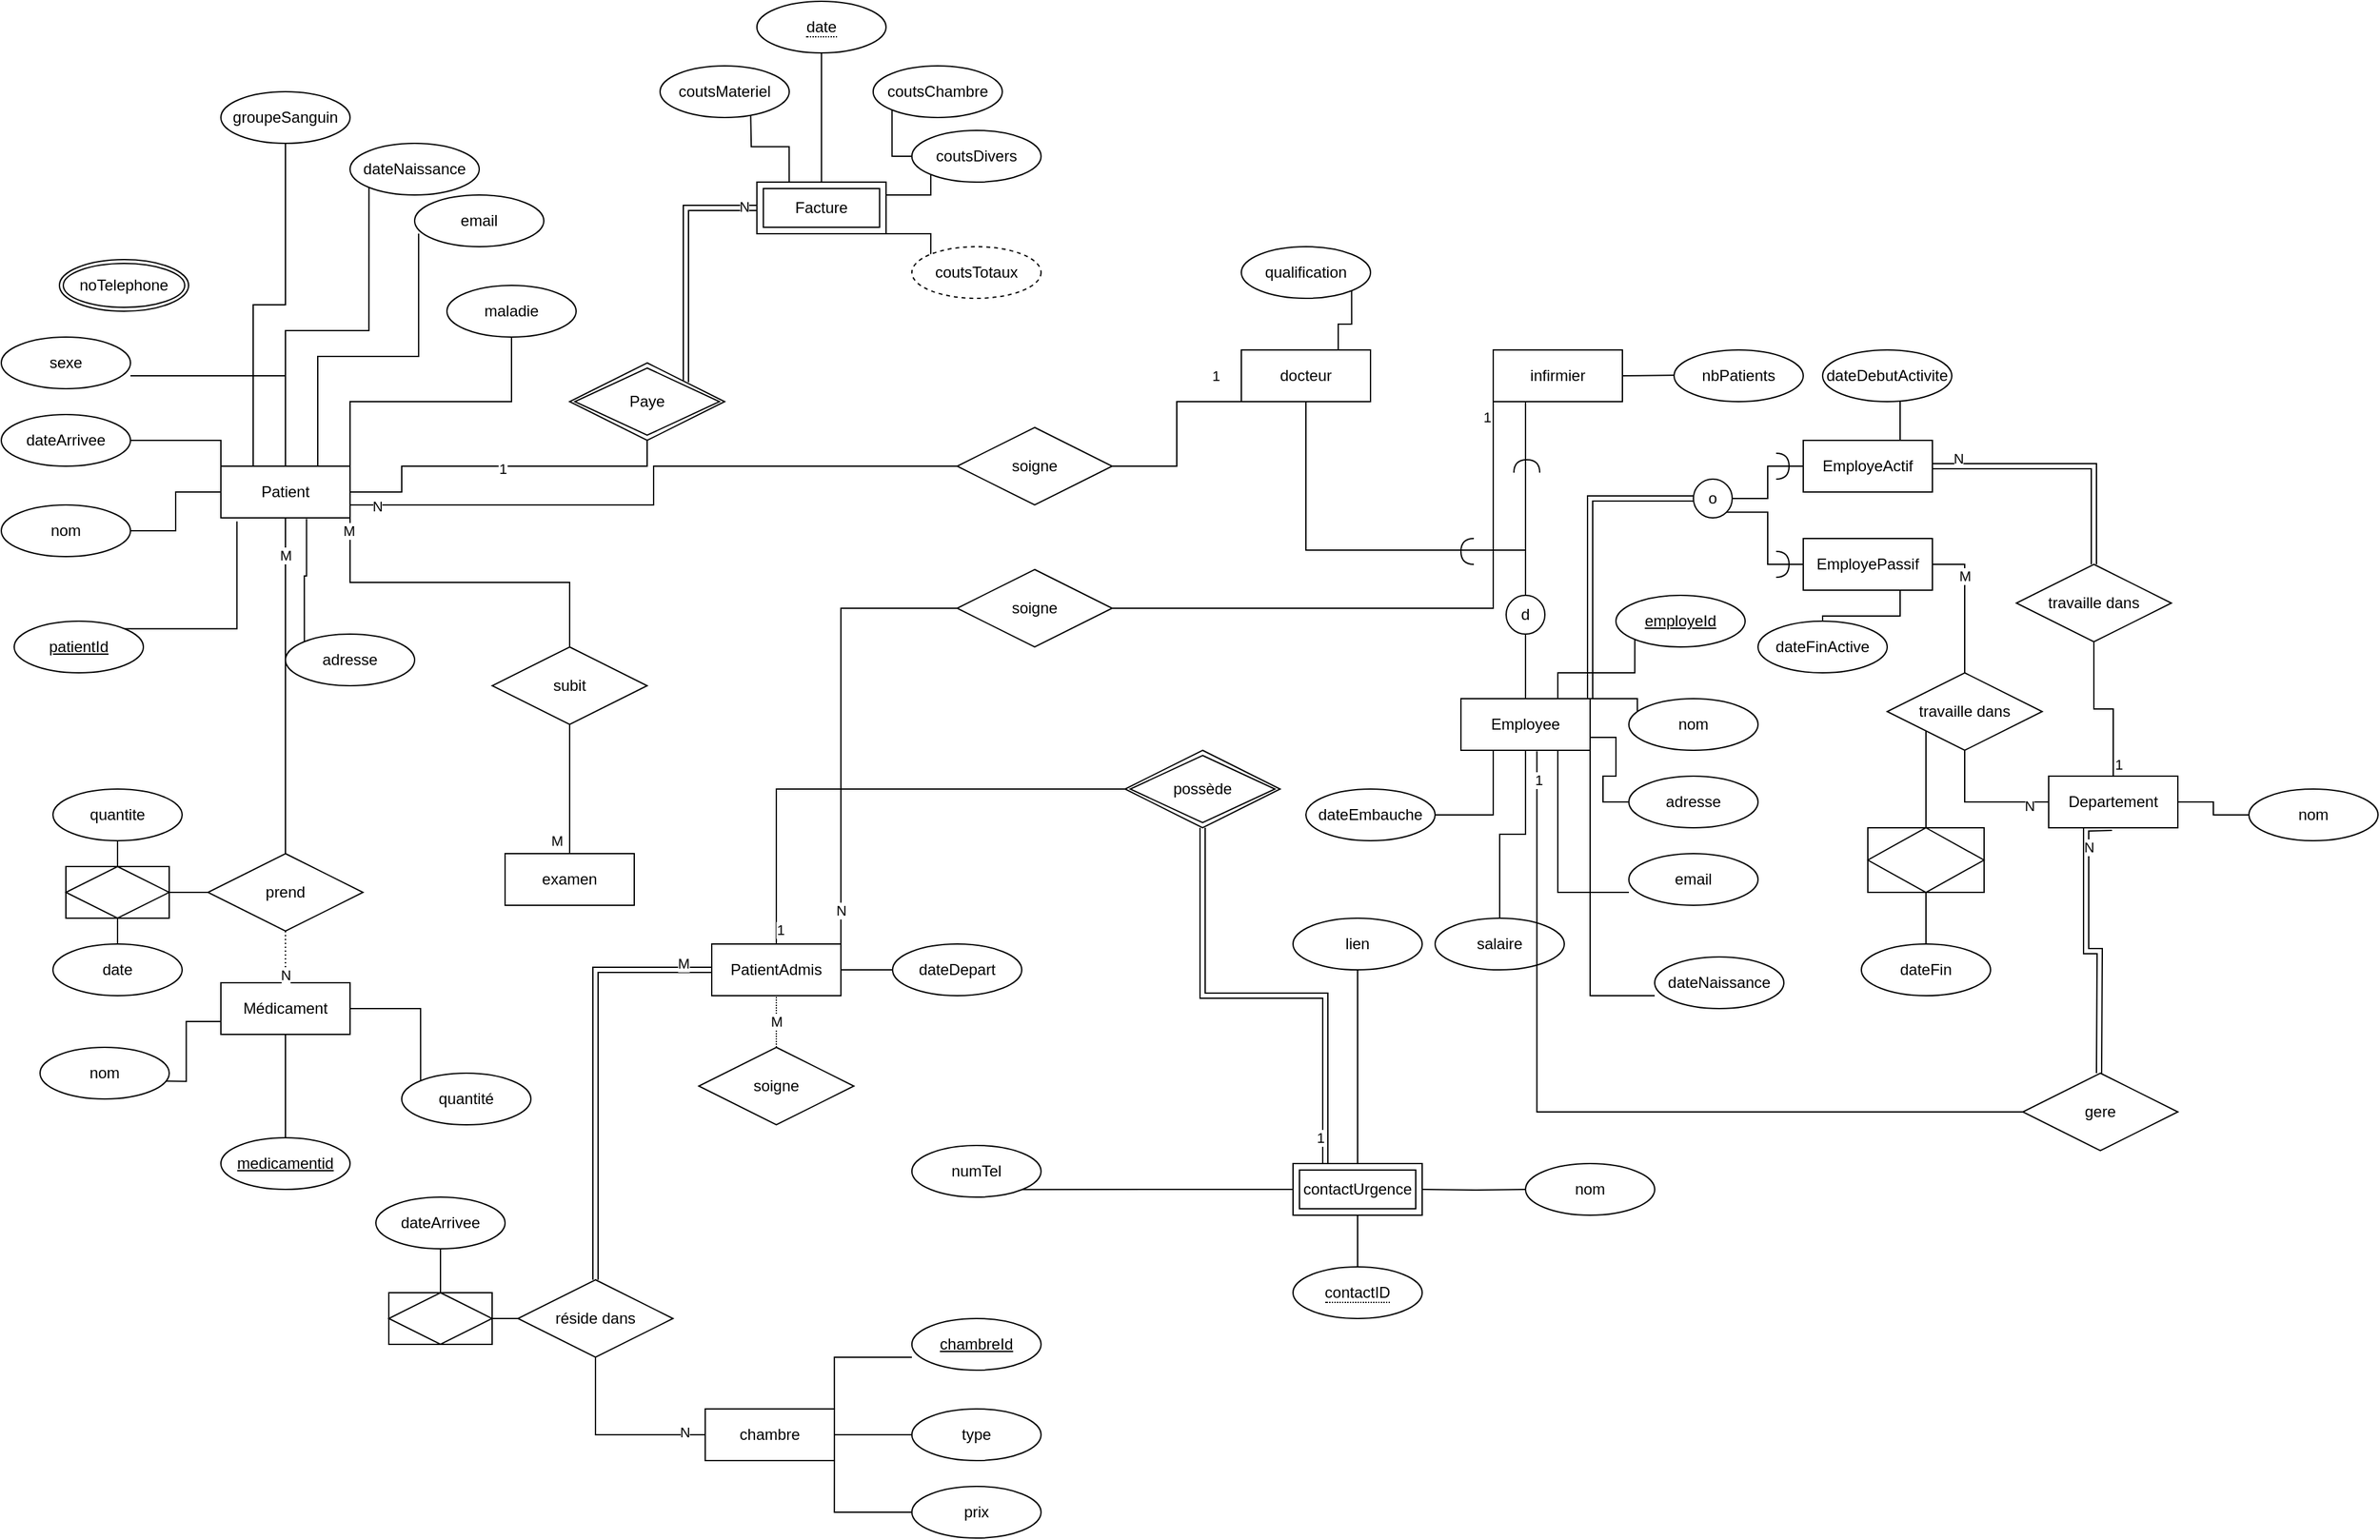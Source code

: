 <mxfile version="20.8.23" type="github">
  <diagram name="Page-1" id="GIGSBpc-Peiplx4PMier">
    <mxGraphModel dx="1637" dy="2397" grid="1" gridSize="10" guides="1" tooltips="1" connect="1" arrows="1" fold="1" page="1" pageScale="1" pageWidth="850" pageHeight="1100" math="0" shadow="0">
      <root>
        <mxCell id="0" />
        <mxCell id="1" parent="0" />
        <mxCell id="DMbwy2sl-nMaz-_0YxGZ-42" value="noTelephone" style="ellipse;shape=doubleEllipse;margin=3;whiteSpace=wrap;html=1;align=center;" parent="1" vertex="1">
          <mxGeometry x="25" y="110" width="100" height="40" as="geometry" />
        </mxCell>
        <mxCell id="DMbwy2sl-nMaz-_0YxGZ-45" value="groupeSanguin" style="ellipse;whiteSpace=wrap;html=1;align=center;" parent="1" vertex="1">
          <mxGeometry x="150" y="-20" width="100" height="40" as="geometry" />
        </mxCell>
        <mxCell id="DMbwy2sl-nMaz-_0YxGZ-46" value="dateNaissance" style="ellipse;whiteSpace=wrap;html=1;align=center;" parent="1" vertex="1">
          <mxGeometry x="250" y="20" width="100" height="40" as="geometry" />
        </mxCell>
        <mxCell id="DMbwy2sl-nMaz-_0YxGZ-47" value="email" style="ellipse;whiteSpace=wrap;html=1;align=center;" parent="1" vertex="1">
          <mxGeometry x="300" y="60" width="100" height="40" as="geometry" />
        </mxCell>
        <mxCell id="DMbwy2sl-nMaz-_0YxGZ-48" value="sexe" style="ellipse;whiteSpace=wrap;html=1;align=center;" parent="1" vertex="1">
          <mxGeometry x="-20" y="170" width="100" height="40" as="geometry" />
        </mxCell>
        <mxCell id="DMbwy2sl-nMaz-_0YxGZ-49" value="dateArrivee" style="ellipse;whiteSpace=wrap;html=1;align=center;" parent="1" vertex="1">
          <mxGeometry x="-20" y="230" width="100" height="40" as="geometry" />
        </mxCell>
        <mxCell id="DMbwy2sl-nMaz-_0YxGZ-50" value="maladie" style="ellipse;whiteSpace=wrap;html=1;align=center;" parent="1" vertex="1">
          <mxGeometry x="325" y="130" width="100" height="40" as="geometry" />
        </mxCell>
        <mxCell id="DMbwy2sl-nMaz-_0YxGZ-51" value="nom" style="ellipse;whiteSpace=wrap;html=1;align=center;" parent="1" vertex="1">
          <mxGeometry x="-20" y="300" width="100" height="40" as="geometry" />
        </mxCell>
        <mxCell id="URl10RR1CdGVw4ZjYImO-56" style="edgeStyle=orthogonalEdgeStyle;rounded=0;orthogonalLoop=1;jettySize=auto;html=1;exitX=0;exitY=0;exitDx=0;exitDy=0;entryX=0.663;entryY=1.019;entryDx=0;entryDy=0;entryPerimeter=0;strokeColor=default;endArrow=none;endFill=0;" edge="1" parent="1" source="DMbwy2sl-nMaz-_0YxGZ-52" target="DMbwy2sl-nMaz-_0YxGZ-55">
          <mxGeometry relative="1" as="geometry" />
        </mxCell>
        <mxCell id="DMbwy2sl-nMaz-_0YxGZ-52" value="adresse" style="ellipse;whiteSpace=wrap;html=1;align=center;" parent="1" vertex="1">
          <mxGeometry x="200" y="400" width="100" height="40" as="geometry" />
        </mxCell>
        <mxCell id="DMbwy2sl-nMaz-_0YxGZ-63" style="edgeStyle=orthogonalEdgeStyle;rounded=0;orthogonalLoop=1;jettySize=auto;html=1;exitX=1;exitY=0;exitDx=0;exitDy=0;entryX=0.124;entryY=1.068;entryDx=0;entryDy=0;entryPerimeter=0;endArrow=none;endFill=0;" parent="1" source="DMbwy2sl-nMaz-_0YxGZ-54" target="DMbwy2sl-nMaz-_0YxGZ-55" edge="1">
          <mxGeometry relative="1" as="geometry" />
        </mxCell>
        <mxCell id="DMbwy2sl-nMaz-_0YxGZ-54" value="patientId" style="ellipse;whiteSpace=wrap;html=1;align=center;fontStyle=4;" parent="1" vertex="1">
          <mxGeometry x="-10" y="390" width="100" height="40" as="geometry" />
        </mxCell>
        <mxCell id="DMbwy2sl-nMaz-_0YxGZ-57" style="edgeStyle=orthogonalEdgeStyle;rounded=0;orthogonalLoop=1;jettySize=auto;html=1;exitX=0;exitY=0.5;exitDx=0;exitDy=0;entryX=1;entryY=0.5;entryDx=0;entryDy=0;endArrow=none;endFill=0;" parent="1" source="DMbwy2sl-nMaz-_0YxGZ-55" target="DMbwy2sl-nMaz-_0YxGZ-51" edge="1">
          <mxGeometry relative="1" as="geometry" />
        </mxCell>
        <mxCell id="DMbwy2sl-nMaz-_0YxGZ-58" style="edgeStyle=orthogonalEdgeStyle;rounded=0;orthogonalLoop=1;jettySize=auto;html=1;exitX=0.25;exitY=0;exitDx=0;exitDy=0;endArrow=none;endFill=0;" parent="1" source="DMbwy2sl-nMaz-_0YxGZ-55" target="DMbwy2sl-nMaz-_0YxGZ-45" edge="1">
          <mxGeometry relative="1" as="geometry" />
        </mxCell>
        <mxCell id="DMbwy2sl-nMaz-_0YxGZ-59" style="edgeStyle=orthogonalEdgeStyle;rounded=0;orthogonalLoop=1;jettySize=auto;html=1;exitX=0.5;exitY=0;exitDx=0;exitDy=0;entryX=0;entryY=1;entryDx=0;entryDy=0;endArrow=none;endFill=0;" parent="1" source="DMbwy2sl-nMaz-_0YxGZ-55" target="DMbwy2sl-nMaz-_0YxGZ-46" edge="1">
          <mxGeometry relative="1" as="geometry" />
        </mxCell>
        <mxCell id="DMbwy2sl-nMaz-_0YxGZ-60" style="edgeStyle=orthogonalEdgeStyle;rounded=0;orthogonalLoop=1;jettySize=auto;html=1;exitX=0.75;exitY=0;exitDx=0;exitDy=0;entryX=0.031;entryY=0.746;entryDx=0;entryDy=0;entryPerimeter=0;endArrow=none;endFill=0;" parent="1" source="DMbwy2sl-nMaz-_0YxGZ-55" target="DMbwy2sl-nMaz-_0YxGZ-47" edge="1">
          <mxGeometry relative="1" as="geometry" />
        </mxCell>
        <mxCell id="DMbwy2sl-nMaz-_0YxGZ-61" style="edgeStyle=orthogonalEdgeStyle;rounded=0;orthogonalLoop=1;jettySize=auto;html=1;exitX=1;exitY=0;exitDx=0;exitDy=0;endArrow=none;endFill=0;" parent="1" source="DMbwy2sl-nMaz-_0YxGZ-55" target="DMbwy2sl-nMaz-_0YxGZ-50" edge="1">
          <mxGeometry relative="1" as="geometry" />
        </mxCell>
        <mxCell id="DMbwy2sl-nMaz-_0YxGZ-64" style="edgeStyle=orthogonalEdgeStyle;rounded=0;orthogonalLoop=1;jettySize=auto;html=1;exitX=0;exitY=0;exitDx=0;exitDy=0;entryX=1;entryY=0.5;entryDx=0;entryDy=0;endArrow=none;endFill=0;" parent="1" source="DMbwy2sl-nMaz-_0YxGZ-55" target="DMbwy2sl-nMaz-_0YxGZ-49" edge="1">
          <mxGeometry relative="1" as="geometry" />
        </mxCell>
        <mxCell id="DMbwy2sl-nMaz-_0YxGZ-65" style="edgeStyle=orthogonalEdgeStyle;rounded=0;orthogonalLoop=1;jettySize=auto;html=1;exitX=0.5;exitY=0;exitDx=0;exitDy=0;entryX=1;entryY=0.75;entryDx=0;entryDy=0;entryPerimeter=0;endArrow=none;endFill=0;" parent="1" source="DMbwy2sl-nMaz-_0YxGZ-55" target="DMbwy2sl-nMaz-_0YxGZ-48" edge="1">
          <mxGeometry relative="1" as="geometry" />
        </mxCell>
        <mxCell id="URl10RR1CdGVw4ZjYImO-44" style="edgeStyle=orthogonalEdgeStyle;rounded=0;orthogonalLoop=1;jettySize=auto;html=1;exitX=1;exitY=0.5;exitDx=0;exitDy=0;strokeColor=default;endArrow=none;endFill=0;" edge="1" parent="1" source="DMbwy2sl-nMaz-_0YxGZ-55" target="DMbwy2sl-nMaz-_0YxGZ-243">
          <mxGeometry relative="1" as="geometry">
            <Array as="points">
              <mxPoint x="290" y="290" />
              <mxPoint x="290" y="270" />
            </Array>
          </mxGeometry>
        </mxCell>
        <mxCell id="URl10RR1CdGVw4ZjYImO-45" value="1" style="edgeLabel;html=1;align=center;verticalAlign=middle;resizable=0;points=[];" vertex="1" connectable="0" parent="URl10RR1CdGVw4ZjYImO-44">
          <mxGeometry x="0.017" y="-2" relative="1" as="geometry">
            <mxPoint as="offset" />
          </mxGeometry>
        </mxCell>
        <mxCell id="URl10RR1CdGVw4ZjYImO-51" style="edgeStyle=orthogonalEdgeStyle;rounded=0;orthogonalLoop=1;jettySize=auto;html=1;exitX=1;exitY=1;exitDx=0;exitDy=0;entryX=0.5;entryY=0;entryDx=0;entryDy=0;strokeColor=default;endArrow=none;endFill=0;" edge="1" parent="1" source="DMbwy2sl-nMaz-_0YxGZ-55" target="DMbwy2sl-nMaz-_0YxGZ-83">
          <mxGeometry relative="1" as="geometry" />
        </mxCell>
        <mxCell id="URl10RR1CdGVw4ZjYImO-87" style="edgeStyle=orthogonalEdgeStyle;rounded=0;orthogonalLoop=1;jettySize=auto;html=1;exitX=1;exitY=0.75;exitDx=0;exitDy=0;entryX=0;entryY=0.5;entryDx=0;entryDy=0;strokeColor=default;endArrow=none;endFill=0;" edge="1" parent="1" source="DMbwy2sl-nMaz-_0YxGZ-55" target="URl10RR1CdGVw4ZjYImO-77">
          <mxGeometry relative="1" as="geometry" />
        </mxCell>
        <mxCell id="URl10RR1CdGVw4ZjYImO-88" value="N" style="edgeLabel;html=1;align=center;verticalAlign=middle;resizable=0;points=[];" vertex="1" connectable="0" parent="URl10RR1CdGVw4ZjYImO-87">
          <mxGeometry x="-0.915" y="-1" relative="1" as="geometry">
            <mxPoint as="offset" />
          </mxGeometry>
        </mxCell>
        <mxCell id="DMbwy2sl-nMaz-_0YxGZ-55" value="Patient" style="whiteSpace=wrap;html=1;align=center;" parent="1" vertex="1">
          <mxGeometry x="150" y="270" width="100" height="40" as="geometry" />
        </mxCell>
        <mxCell id="DMbwy2sl-nMaz-_0YxGZ-75" style="edgeStyle=orthogonalEdgeStyle;rounded=0;orthogonalLoop=1;jettySize=auto;html=1;exitX=0.5;exitY=1;exitDx=0;exitDy=0;entryX=0.5;entryY=0;entryDx=0;entryDy=0;endArrow=none;endFill=0;" parent="1" source="DMbwy2sl-nMaz-_0YxGZ-66" target="DMbwy2sl-nMaz-_0YxGZ-74" edge="1">
          <mxGeometry relative="1" as="geometry" />
        </mxCell>
        <mxCell id="DMbwy2sl-nMaz-_0YxGZ-80" style="edgeStyle=orthogonalEdgeStyle;rounded=0;orthogonalLoop=1;jettySize=auto;html=1;exitX=1;exitY=0.5;exitDx=0;exitDy=0;entryX=0;entryY=0;entryDx=0;entryDy=0;endArrow=none;endFill=0;" parent="1" source="DMbwy2sl-nMaz-_0YxGZ-66" target="DMbwy2sl-nMaz-_0YxGZ-79" edge="1">
          <mxGeometry relative="1" as="geometry" />
        </mxCell>
        <mxCell id="DMbwy2sl-nMaz-_0YxGZ-66" value="Médicament" style="whiteSpace=wrap;html=1;align=center;" parent="1" vertex="1">
          <mxGeometry x="150" y="670" width="100" height="40" as="geometry" />
        </mxCell>
        <mxCell id="URl10RR1CdGVw4ZjYImO-30" style="edgeStyle=orthogonalEdgeStyle;rounded=0;orthogonalLoop=1;jettySize=auto;html=1;exitX=0;exitY=0.5;exitDx=0;exitDy=0;entryX=1;entryY=0.5;entryDx=0;entryDy=0;strokeColor=default;endArrow=none;endFill=0;" edge="1" parent="1" source="DMbwy2sl-nMaz-_0YxGZ-70" target="URl10RR1CdGVw4ZjYImO-1">
          <mxGeometry relative="1" as="geometry" />
        </mxCell>
        <mxCell id="URl10RR1CdGVw4ZjYImO-36" style="edgeStyle=orthogonalEdgeStyle;rounded=0;orthogonalLoop=1;jettySize=auto;html=1;exitX=0.5;exitY=0;exitDx=0;exitDy=0;entryX=0.5;entryY=1;entryDx=0;entryDy=0;strokeColor=default;endArrow=none;endFill=0;" edge="1" parent="1" source="DMbwy2sl-nMaz-_0YxGZ-70" target="DMbwy2sl-nMaz-_0YxGZ-55">
          <mxGeometry relative="1" as="geometry" />
        </mxCell>
        <mxCell id="URl10RR1CdGVw4ZjYImO-37" value="M" style="edgeLabel;html=1;align=center;verticalAlign=middle;resizable=0;points=[];" vertex="1" connectable="0" parent="URl10RR1CdGVw4ZjYImO-36">
          <mxGeometry x="0.773" relative="1" as="geometry">
            <mxPoint y="-1" as="offset" />
          </mxGeometry>
        </mxCell>
        <mxCell id="DMbwy2sl-nMaz-_0YxGZ-70" value="prend" style="shape=rhombus;perimeter=rhombusPerimeter;whiteSpace=wrap;html=1;align=center;" parent="1" vertex="1">
          <mxGeometry x="140" y="570" width="120" height="60" as="geometry" />
        </mxCell>
        <mxCell id="DMbwy2sl-nMaz-_0YxGZ-74" value="medicamentid" style="ellipse;whiteSpace=wrap;html=1;align=center;fontStyle=4;" parent="1" vertex="1">
          <mxGeometry x="150" y="790" width="100" height="40" as="geometry" />
        </mxCell>
        <mxCell id="DMbwy2sl-nMaz-_0YxGZ-78" style="edgeStyle=orthogonalEdgeStyle;rounded=0;orthogonalLoop=1;jettySize=auto;html=1;exitX=1;exitY=0;exitDx=0;exitDy=0;entryX=0;entryY=0.75;entryDx=0;entryDy=0;endArrow=none;endFill=0;" parent="1" target="DMbwy2sl-nMaz-_0YxGZ-66" edge="1">
          <mxGeometry relative="1" as="geometry">
            <mxPoint x="95.355" y="745.858" as="sourcePoint" />
          </mxGeometry>
        </mxCell>
        <mxCell id="DMbwy2sl-nMaz-_0YxGZ-76" value="nom" style="ellipse;whiteSpace=wrap;html=1;align=center;" parent="1" vertex="1">
          <mxGeometry x="10" y="720" width="100" height="40" as="geometry" />
        </mxCell>
        <mxCell id="DMbwy2sl-nMaz-_0YxGZ-79" value="quantité" style="ellipse;whiteSpace=wrap;html=1;align=center;" parent="1" vertex="1">
          <mxGeometry x="290" y="740" width="100" height="40" as="geometry" />
        </mxCell>
        <mxCell id="DMbwy2sl-nMaz-_0YxGZ-81" value="examen" style="whiteSpace=wrap;html=1;align=center;" parent="1" vertex="1">
          <mxGeometry x="370" y="570" width="100" height="40" as="geometry" />
        </mxCell>
        <mxCell id="URl10RR1CdGVw4ZjYImO-52" style="edgeStyle=orthogonalEdgeStyle;rounded=0;orthogonalLoop=1;jettySize=auto;html=1;exitX=0.5;exitY=1;exitDx=0;exitDy=0;strokeColor=default;endArrow=none;endFill=0;" edge="1" parent="1" source="DMbwy2sl-nMaz-_0YxGZ-83" target="DMbwy2sl-nMaz-_0YxGZ-81">
          <mxGeometry relative="1" as="geometry">
            <Array as="points">
              <mxPoint x="420" y="530" />
              <mxPoint x="420" y="530" />
            </Array>
          </mxGeometry>
        </mxCell>
        <mxCell id="DMbwy2sl-nMaz-_0YxGZ-83" value="subit" style="shape=rhombus;perimeter=rhombusPerimeter;whiteSpace=wrap;html=1;align=center;" parent="1" vertex="1">
          <mxGeometry x="360" y="410" width="120" height="60" as="geometry" />
        </mxCell>
        <mxCell id="DMbwy2sl-nMaz-_0YxGZ-96" style="edgeStyle=orthogonalEdgeStyle;rounded=0;orthogonalLoop=1;jettySize=auto;html=1;exitX=0.5;exitY=0;exitDx=0;exitDy=0;entryX=0.5;entryY=1;entryDx=0;entryDy=0;endArrow=none;endFill=0;" parent="1" source="DMbwy2sl-nMaz-_0YxGZ-89" target="DMbwy2sl-nMaz-_0YxGZ-90" edge="1">
          <mxGeometry relative="1" as="geometry" />
        </mxCell>
        <mxCell id="DMbwy2sl-nMaz-_0YxGZ-97" style="edgeStyle=orthogonalEdgeStyle;rounded=0;orthogonalLoop=1;jettySize=auto;html=1;exitX=0.25;exitY=0;exitDx=0;exitDy=0;entryX=1;entryY=1;entryDx=0;entryDy=0;endArrow=none;endFill=0;" parent="1" source="DMbwy2sl-nMaz-_0YxGZ-89" edge="1">
          <mxGeometry relative="1" as="geometry">
            <mxPoint x="560.086" y="-5.774" as="targetPoint" />
          </mxGeometry>
        </mxCell>
        <mxCell id="DMbwy2sl-nMaz-_0YxGZ-98" style="edgeStyle=orthogonalEdgeStyle;rounded=0;orthogonalLoop=1;jettySize=auto;html=1;exitX=0;exitY=0.5;exitDx=0;exitDy=0;entryX=0;entryY=1;entryDx=0;entryDy=0;endArrow=none;endFill=0;" parent="1" source="DMbwy2sl-nMaz-_0YxGZ-93" target="DMbwy2sl-nMaz-_0YxGZ-92" edge="1">
          <mxGeometry relative="1" as="geometry" />
        </mxCell>
        <mxCell id="DMbwy2sl-nMaz-_0YxGZ-100" style="edgeStyle=orthogonalEdgeStyle;rounded=0;orthogonalLoop=1;jettySize=auto;html=1;exitX=1;exitY=0.25;exitDx=0;exitDy=0;entryX=0;entryY=1;entryDx=0;entryDy=0;endArrow=none;endFill=0;" parent="1" source="DMbwy2sl-nMaz-_0YxGZ-89" target="DMbwy2sl-nMaz-_0YxGZ-93" edge="1">
          <mxGeometry relative="1" as="geometry" />
        </mxCell>
        <mxCell id="DMbwy2sl-nMaz-_0YxGZ-101" style="edgeStyle=orthogonalEdgeStyle;rounded=0;orthogonalLoop=1;jettySize=auto;html=1;exitX=1;exitY=1;exitDx=0;exitDy=0;entryX=0;entryY=0;entryDx=0;entryDy=0;endArrow=none;endFill=0;" parent="1" source="DMbwy2sl-nMaz-_0YxGZ-89" target="DMbwy2sl-nMaz-_0YxGZ-95" edge="1">
          <mxGeometry relative="1" as="geometry" />
        </mxCell>
        <mxCell id="URl10RR1CdGVw4ZjYImO-40" style="edgeStyle=orthogonalEdgeStyle;rounded=0;orthogonalLoop=1;jettySize=auto;html=1;entryX=1;entryY=0;entryDx=0;entryDy=0;strokeColor=default;endArrow=none;endFill=0;shape=link;exitX=0;exitY=0.5;exitDx=0;exitDy=0;" edge="1" parent="1" source="DMbwy2sl-nMaz-_0YxGZ-89" target="DMbwy2sl-nMaz-_0YxGZ-243">
          <mxGeometry relative="1" as="geometry">
            <mxPoint x="565" y="100" as="sourcePoint" />
          </mxGeometry>
        </mxCell>
        <mxCell id="URl10RR1CdGVw4ZjYImO-46" value="N" style="edgeLabel;html=1;align=center;verticalAlign=middle;resizable=0;points=[];" vertex="1" connectable="0" parent="URl10RR1CdGVw4ZjYImO-40">
          <mxGeometry x="-0.89" relative="1" as="geometry">
            <mxPoint y="-1" as="offset" />
          </mxGeometry>
        </mxCell>
        <mxCell id="DMbwy2sl-nMaz-_0YxGZ-89" value="Facture" style="shape=ext;margin=3;double=1;whiteSpace=wrap;html=1;align=center;" parent="1" vertex="1">
          <mxGeometry x="564.94" y="50" width="100" height="40" as="geometry" />
        </mxCell>
        <mxCell id="DMbwy2sl-nMaz-_0YxGZ-90" value="&lt;span style=&quot;border-bottom: 1px dotted&quot;&gt;date&lt;/span&gt;" style="ellipse;whiteSpace=wrap;html=1;align=center;" parent="1" vertex="1">
          <mxGeometry x="564.94" y="-90" width="100" height="40" as="geometry" />
        </mxCell>
        <mxCell id="DMbwy2sl-nMaz-_0YxGZ-91" value="coutsMateriel" style="ellipse;whiteSpace=wrap;html=1;align=center;" parent="1" vertex="1">
          <mxGeometry x="490" y="-40" width="100" height="40" as="geometry" />
        </mxCell>
        <mxCell id="DMbwy2sl-nMaz-_0YxGZ-92" value="coutsChambre" style="ellipse;whiteSpace=wrap;html=1;align=center;" parent="1" vertex="1">
          <mxGeometry x="654.94" y="-40" width="100" height="40" as="geometry" />
        </mxCell>
        <mxCell id="DMbwy2sl-nMaz-_0YxGZ-93" value="coutsDivers" style="ellipse;whiteSpace=wrap;html=1;align=center;" parent="1" vertex="1">
          <mxGeometry x="684.94" y="10" width="100" height="40" as="geometry" />
        </mxCell>
        <mxCell id="DMbwy2sl-nMaz-_0YxGZ-95" value="coutsTotaux" style="ellipse;whiteSpace=wrap;html=1;align=center;dashed=1;" parent="1" vertex="1">
          <mxGeometry x="684.94" y="100" width="100" height="40" as="geometry" />
        </mxCell>
        <mxCell id="DMbwy2sl-nMaz-_0YxGZ-102" value="" style="endArrow=none;html=1;rounded=0;dashed=1;dashPattern=1 2;entryX=0.5;entryY=1;entryDx=0;entryDy=0;exitX=0.5;exitY=0;exitDx=0;exitDy=0;" parent="1" source="DMbwy2sl-nMaz-_0YxGZ-66" target="DMbwy2sl-nMaz-_0YxGZ-70" edge="1">
          <mxGeometry relative="1" as="geometry">
            <mxPoint x="110" y="610" as="sourcePoint" />
            <mxPoint x="270" y="610" as="targetPoint" />
          </mxGeometry>
        </mxCell>
        <mxCell id="DMbwy2sl-nMaz-_0YxGZ-103" value="" style="resizable=0;html=1;align=right;verticalAlign=bottom;" parent="DMbwy2sl-nMaz-_0YxGZ-102" connectable="0" vertex="1">
          <mxGeometry x="1" relative="1" as="geometry" />
        </mxCell>
        <mxCell id="DMbwy2sl-nMaz-_0YxGZ-106" value="N" style="edgeLabel;html=1;align=center;verticalAlign=middle;resizable=0;points=[];" parent="DMbwy2sl-nMaz-_0YxGZ-102" vertex="1" connectable="0">
          <mxGeometry x="-0.675" relative="1" as="geometry">
            <mxPoint as="offset" />
          </mxGeometry>
        </mxCell>
        <mxCell id="DMbwy2sl-nMaz-_0YxGZ-120" style="edgeStyle=orthogonalEdgeStyle;rounded=0;orthogonalLoop=1;jettySize=auto;html=1;exitX=1;exitY=0.5;exitDx=0;exitDy=0;entryX=0;entryY=0.5;entryDx=0;entryDy=0;endArrow=none;endFill=0;" parent="1" source="DMbwy2sl-nMaz-_0YxGZ-118" target="DMbwy2sl-nMaz-_0YxGZ-119" edge="1">
          <mxGeometry relative="1" as="geometry" />
        </mxCell>
        <mxCell id="DMbwy2sl-nMaz-_0YxGZ-164" style="edgeStyle=orthogonalEdgeStyle;rounded=0;orthogonalLoop=1;jettySize=auto;html=1;exitX=0.5;exitY=0;exitDx=0;exitDy=0;endArrow=none;endFill=0;entryX=0;entryY=0.5;entryDx=0;entryDy=0;" parent="1" source="DMbwy2sl-nMaz-_0YxGZ-118" target="DMbwy2sl-nMaz-_0YxGZ-157" edge="1">
          <mxGeometry relative="1" as="geometry">
            <mxPoint x="850" y="520" as="targetPoint" />
          </mxGeometry>
        </mxCell>
        <mxCell id="DMbwy2sl-nMaz-_0YxGZ-165" value="1" style="edgeLabel;html=1;align=center;verticalAlign=middle;resizable=0;points=[];" parent="DMbwy2sl-nMaz-_0YxGZ-164" vertex="1" connectable="0">
          <mxGeometry x="-0.944" y="-3" relative="1" as="geometry">
            <mxPoint as="offset" />
          </mxGeometry>
        </mxCell>
        <mxCell id="URl10RR1CdGVw4ZjYImO-25" style="edgeStyle=orthogonalEdgeStyle;rounded=0;orthogonalLoop=1;jettySize=auto;html=1;exitX=0;exitY=0.5;exitDx=0;exitDy=0;entryX=0.5;entryY=0;entryDx=0;entryDy=0;strokeColor=default;endArrow=none;endFill=0;shape=link;" edge="1" parent="1" source="DMbwy2sl-nMaz-_0YxGZ-118" target="DMbwy2sl-nMaz-_0YxGZ-236">
          <mxGeometry relative="1" as="geometry" />
        </mxCell>
        <mxCell id="URl10RR1CdGVw4ZjYImO-28" value="M" style="edgeLabel;html=1;align=center;verticalAlign=middle;resizable=0;points=[];" vertex="1" connectable="0" parent="URl10RR1CdGVw4ZjYImO-25">
          <mxGeometry x="-0.864" y="-6" relative="1" as="geometry">
            <mxPoint y="1" as="offset" />
          </mxGeometry>
        </mxCell>
        <mxCell id="DMbwy2sl-nMaz-_0YxGZ-118" value="PatientAdmis" style="whiteSpace=wrap;html=1;align=center;" parent="1" vertex="1">
          <mxGeometry x="530" y="640" width="100" height="40" as="geometry" />
        </mxCell>
        <mxCell id="DMbwy2sl-nMaz-_0YxGZ-119" value="dateDepart" style="ellipse;whiteSpace=wrap;html=1;align=center;" parent="1" vertex="1">
          <mxGeometry x="670" y="640" width="100" height="40" as="geometry" />
        </mxCell>
        <mxCell id="DMbwy2sl-nMaz-_0YxGZ-125" style="edgeStyle=orthogonalEdgeStyle;rounded=0;orthogonalLoop=1;jettySize=auto;html=1;exitX=1;exitY=0.5;exitDx=0;exitDy=0;entryX=0;entryY=0.5;entryDx=0;entryDy=0;endArrow=none;endFill=0;" parent="1" source="DMbwy2sl-nMaz-_0YxGZ-121" target="DMbwy2sl-nMaz-_0YxGZ-122" edge="1">
          <mxGeometry relative="1" as="geometry" />
        </mxCell>
        <mxCell id="DMbwy2sl-nMaz-_0YxGZ-126" style="edgeStyle=orthogonalEdgeStyle;rounded=0;orthogonalLoop=1;jettySize=auto;html=1;exitX=1;exitY=0;exitDx=0;exitDy=0;entryX=0;entryY=0.75;entryDx=0;entryDy=0;entryPerimeter=0;endArrow=none;endFill=0;" parent="1" source="DMbwy2sl-nMaz-_0YxGZ-121" target="DMbwy2sl-nMaz-_0YxGZ-123" edge="1">
          <mxGeometry relative="1" as="geometry" />
        </mxCell>
        <mxCell id="DMbwy2sl-nMaz-_0YxGZ-127" style="edgeStyle=orthogonalEdgeStyle;rounded=0;orthogonalLoop=1;jettySize=auto;html=1;exitX=1;exitY=1;exitDx=0;exitDy=0;entryX=0;entryY=0.5;entryDx=0;entryDy=0;endArrow=none;endFill=0;" parent="1" source="DMbwy2sl-nMaz-_0YxGZ-121" target="DMbwy2sl-nMaz-_0YxGZ-124" edge="1">
          <mxGeometry relative="1" as="geometry" />
        </mxCell>
        <mxCell id="DMbwy2sl-nMaz-_0YxGZ-121" value="chambre" style="whiteSpace=wrap;html=1;align=center;" parent="1" vertex="1">
          <mxGeometry x="524.94" y="1000" width="100" height="40" as="geometry" />
        </mxCell>
        <mxCell id="DMbwy2sl-nMaz-_0YxGZ-122" value="type" style="ellipse;whiteSpace=wrap;html=1;align=center;" parent="1" vertex="1">
          <mxGeometry x="684.94" y="1000" width="100" height="40" as="geometry" />
        </mxCell>
        <mxCell id="DMbwy2sl-nMaz-_0YxGZ-123" value="chambreId" style="ellipse;whiteSpace=wrap;html=1;align=center;fontStyle=4;" parent="1" vertex="1">
          <mxGeometry x="684.94" y="930" width="100" height="40" as="geometry" />
        </mxCell>
        <mxCell id="DMbwy2sl-nMaz-_0YxGZ-124" value="prix" style="ellipse;whiteSpace=wrap;html=1;align=center;" parent="1" vertex="1">
          <mxGeometry x="684.94" y="1060" width="100" height="40" as="geometry" />
        </mxCell>
        <mxCell id="DMbwy2sl-nMaz-_0YxGZ-138" style="edgeStyle=orthogonalEdgeStyle;rounded=0;orthogonalLoop=1;jettySize=auto;html=1;exitX=0.5;exitY=1;exitDx=0;exitDy=0;entryX=0.5;entryY=0;entryDx=0;entryDy=0;endArrow=none;endFill=0;" parent="1" source="DMbwy2sl-nMaz-_0YxGZ-129" target="DMbwy2sl-nMaz-_0YxGZ-136" edge="1">
          <mxGeometry relative="1" as="geometry" />
        </mxCell>
        <mxCell id="DMbwy2sl-nMaz-_0YxGZ-140" style="edgeStyle=orthogonalEdgeStyle;rounded=0;orthogonalLoop=1;jettySize=auto;html=1;exitX=0.75;exitY=0;exitDx=0;exitDy=0;entryX=0;entryY=1;entryDx=0;entryDy=0;endArrow=none;endFill=0;" parent="1" source="DMbwy2sl-nMaz-_0YxGZ-129" target="DMbwy2sl-nMaz-_0YxGZ-131" edge="1">
          <mxGeometry relative="1" as="geometry" />
        </mxCell>
        <mxCell id="DMbwy2sl-nMaz-_0YxGZ-141" style="edgeStyle=orthogonalEdgeStyle;rounded=0;orthogonalLoop=1;jettySize=auto;html=1;exitX=1;exitY=0;exitDx=0;exitDy=0;entryX=0.066;entryY=0.243;entryDx=0;entryDy=0;entryPerimeter=0;endArrow=none;endFill=0;" parent="1" source="DMbwy2sl-nMaz-_0YxGZ-129" target="DMbwy2sl-nMaz-_0YxGZ-132" edge="1">
          <mxGeometry relative="1" as="geometry" />
        </mxCell>
        <mxCell id="DMbwy2sl-nMaz-_0YxGZ-142" style="edgeStyle=orthogonalEdgeStyle;rounded=0;orthogonalLoop=1;jettySize=auto;html=1;exitX=1;exitY=0.75;exitDx=0;exitDy=0;entryX=0;entryY=0.5;entryDx=0;entryDy=0;endArrow=none;endFill=0;" parent="1" source="DMbwy2sl-nMaz-_0YxGZ-129" target="DMbwy2sl-nMaz-_0YxGZ-133" edge="1">
          <mxGeometry relative="1" as="geometry" />
        </mxCell>
        <mxCell id="DMbwy2sl-nMaz-_0YxGZ-143" style="edgeStyle=orthogonalEdgeStyle;rounded=0;orthogonalLoop=1;jettySize=auto;html=1;exitX=0.75;exitY=1;exitDx=0;exitDy=0;entryX=0;entryY=0.75;entryDx=0;entryDy=0;entryPerimeter=0;endArrow=none;endFill=0;" parent="1" source="DMbwy2sl-nMaz-_0YxGZ-129" target="DMbwy2sl-nMaz-_0YxGZ-134" edge="1">
          <mxGeometry relative="1" as="geometry" />
        </mxCell>
        <mxCell id="DMbwy2sl-nMaz-_0YxGZ-144" style="edgeStyle=orthogonalEdgeStyle;rounded=0;orthogonalLoop=1;jettySize=auto;html=1;exitX=1;exitY=1;exitDx=0;exitDy=0;entryX=0;entryY=0.75;entryDx=0;entryDy=0;entryPerimeter=0;endArrow=none;endFill=0;" parent="1" source="DMbwy2sl-nMaz-_0YxGZ-129" target="DMbwy2sl-nMaz-_0YxGZ-135" edge="1">
          <mxGeometry relative="1" as="geometry" />
        </mxCell>
        <mxCell id="URl10RR1CdGVw4ZjYImO-60" style="edgeStyle=orthogonalEdgeStyle;rounded=0;orthogonalLoop=1;jettySize=auto;html=1;exitX=0.5;exitY=0;exitDx=0;exitDy=0;entryX=0.5;entryY=1;entryDx=0;entryDy=0;strokeColor=default;endArrow=none;endFill=0;" edge="1" parent="1" source="DMbwy2sl-nMaz-_0YxGZ-129" target="URl10RR1CdGVw4ZjYImO-59">
          <mxGeometry relative="1" as="geometry" />
        </mxCell>
        <mxCell id="URl10RR1CdGVw4ZjYImO-93" style="edgeStyle=orthogonalEdgeStyle;rounded=0;orthogonalLoop=1;jettySize=auto;html=1;exitX=1;exitY=0;exitDx=0;exitDy=0;entryX=0;entryY=0.5;entryDx=0;entryDy=0;strokeColor=default;endArrow=none;endFill=0;shape=link;" edge="1" parent="1" source="DMbwy2sl-nMaz-_0YxGZ-129" target="URl10RR1CdGVw4ZjYImO-92">
          <mxGeometry relative="1" as="geometry" />
        </mxCell>
        <mxCell id="DMbwy2sl-nMaz-_0YxGZ-129" value="Employee" style="whiteSpace=wrap;html=1;align=center;" parent="1" vertex="1">
          <mxGeometry x="1110" y="450" width="100" height="40" as="geometry" />
        </mxCell>
        <mxCell id="DMbwy2sl-nMaz-_0YxGZ-131" value="employeId" style="ellipse;whiteSpace=wrap;html=1;align=center;fontStyle=4;" parent="1" vertex="1">
          <mxGeometry x="1230" y="370" width="100" height="40" as="geometry" />
        </mxCell>
        <mxCell id="DMbwy2sl-nMaz-_0YxGZ-132" value="nom" style="ellipse;whiteSpace=wrap;html=1;align=center;" parent="1" vertex="1">
          <mxGeometry x="1240" y="450" width="100" height="40" as="geometry" />
        </mxCell>
        <mxCell id="DMbwy2sl-nMaz-_0YxGZ-133" value="adresse" style="ellipse;whiteSpace=wrap;html=1;align=center;" parent="1" vertex="1">
          <mxGeometry x="1240" y="510" width="100" height="40" as="geometry" />
        </mxCell>
        <mxCell id="DMbwy2sl-nMaz-_0YxGZ-134" value="email" style="ellipse;whiteSpace=wrap;html=1;align=center;" parent="1" vertex="1">
          <mxGeometry x="1240" y="570" width="100" height="40" as="geometry" />
        </mxCell>
        <mxCell id="DMbwy2sl-nMaz-_0YxGZ-135" value="dateNaissance" style="ellipse;whiteSpace=wrap;html=1;align=center;" parent="1" vertex="1">
          <mxGeometry x="1260" y="650" width="100" height="40" as="geometry" />
        </mxCell>
        <mxCell id="DMbwy2sl-nMaz-_0YxGZ-136" value="salaire" style="ellipse;whiteSpace=wrap;html=1;align=center;" parent="1" vertex="1">
          <mxGeometry x="1090" y="620" width="100" height="40" as="geometry" />
        </mxCell>
        <mxCell id="DMbwy2sl-nMaz-_0YxGZ-217" style="edgeStyle=orthogonalEdgeStyle;rounded=0;orthogonalLoop=1;jettySize=auto;html=1;exitX=1;exitY=0.5;exitDx=0;exitDy=0;entryX=0.25;entryY=1;entryDx=0;entryDy=0;endArrow=none;endFill=0;" parent="1" source="DMbwy2sl-nMaz-_0YxGZ-137" target="DMbwy2sl-nMaz-_0YxGZ-129" edge="1">
          <mxGeometry relative="1" as="geometry" />
        </mxCell>
        <mxCell id="DMbwy2sl-nMaz-_0YxGZ-137" value="dateEmbauche" style="ellipse;whiteSpace=wrap;html=1;align=center;" parent="1" vertex="1">
          <mxGeometry x="990" y="520" width="100" height="40" as="geometry" />
        </mxCell>
        <mxCell id="DMbwy2sl-nMaz-_0YxGZ-153" style="edgeStyle=orthogonalEdgeStyle;rounded=0;orthogonalLoop=1;jettySize=auto;html=1;exitX=0.5;exitY=0;exitDx=0;exitDy=0;entryX=0.5;entryY=1;entryDx=0;entryDy=0;endArrow=none;endFill=0;" parent="1" source="DMbwy2sl-nMaz-_0YxGZ-147" target="DMbwy2sl-nMaz-_0YxGZ-150" edge="1">
          <mxGeometry relative="1" as="geometry" />
        </mxCell>
        <mxCell id="DMbwy2sl-nMaz-_0YxGZ-155" style="edgeStyle=orthogonalEdgeStyle;rounded=0;orthogonalLoop=1;jettySize=auto;html=1;exitX=0;exitY=0.5;exitDx=0;exitDy=0;entryX=1;entryY=1;entryDx=0;entryDy=0;endArrow=none;endFill=0;" parent="1" source="DMbwy2sl-nMaz-_0YxGZ-147" target="DMbwy2sl-nMaz-_0YxGZ-151" edge="1">
          <mxGeometry relative="1" as="geometry">
            <mxPoint x="910.0" y="753.24" as="targetPoint" />
          </mxGeometry>
        </mxCell>
        <mxCell id="DMbwy2sl-nMaz-_0YxGZ-147" value="contactUrgence" style="shape=ext;margin=3;double=1;whiteSpace=wrap;html=1;align=center;" parent="1" vertex="1">
          <mxGeometry x="980" y="810" width="100" height="40" as="geometry" />
        </mxCell>
        <mxCell id="DMbwy2sl-nMaz-_0YxGZ-149" style="edgeStyle=orthogonalEdgeStyle;rounded=0;orthogonalLoop=1;jettySize=auto;html=1;exitX=0.5;exitY=0;exitDx=0;exitDy=0;entryX=0.5;entryY=1;entryDx=0;entryDy=0;endArrow=none;endFill=0;" parent="1" source="DMbwy2sl-nMaz-_0YxGZ-148" target="DMbwy2sl-nMaz-_0YxGZ-147" edge="1">
          <mxGeometry relative="1" as="geometry" />
        </mxCell>
        <mxCell id="DMbwy2sl-nMaz-_0YxGZ-148" value="&lt;span style=&quot;border-bottom: 1px dotted&quot;&gt;contactID&lt;/span&gt;" style="ellipse;whiteSpace=wrap;html=1;align=center;" parent="1" vertex="1">
          <mxGeometry x="980" y="890" width="100" height="40" as="geometry" />
        </mxCell>
        <mxCell id="DMbwy2sl-nMaz-_0YxGZ-150" value="lien" style="ellipse;whiteSpace=wrap;html=1;align=center;" parent="1" vertex="1">
          <mxGeometry x="980" y="620" width="100" height="40" as="geometry" />
        </mxCell>
        <mxCell id="DMbwy2sl-nMaz-_0YxGZ-151" value="numTel" style="ellipse;whiteSpace=wrap;html=1;align=center;" parent="1" vertex="1">
          <mxGeometry x="684.94" y="796" width="100" height="40" as="geometry" />
        </mxCell>
        <mxCell id="DMbwy2sl-nMaz-_0YxGZ-228" value="" style="edgeStyle=orthogonalEdgeStyle;rounded=0;orthogonalLoop=1;jettySize=auto;html=1;endArrow=none;endFill=0;" parent="1" target="DMbwy2sl-nMaz-_0YxGZ-147" edge="1">
          <mxGeometry relative="1" as="geometry">
            <mxPoint x="1161.9" y="830" as="sourcePoint" />
          </mxGeometry>
        </mxCell>
        <mxCell id="DMbwy2sl-nMaz-_0YxGZ-152" value="nom" style="ellipse;whiteSpace=wrap;html=1;align=center;" parent="1" vertex="1">
          <mxGeometry x="1160" y="810" width="100" height="40" as="geometry" />
        </mxCell>
        <mxCell id="URl10RR1CdGVw4ZjYImO-48" style="edgeStyle=orthogonalEdgeStyle;rounded=0;orthogonalLoop=1;jettySize=auto;html=1;exitX=0.5;exitY=1;exitDx=0;exitDy=0;entryX=0.25;entryY=0;entryDx=0;entryDy=0;strokeColor=default;endArrow=none;endFill=0;shape=link;" edge="1" parent="1" source="DMbwy2sl-nMaz-_0YxGZ-157" target="DMbwy2sl-nMaz-_0YxGZ-147">
          <mxGeometry relative="1" as="geometry" />
        </mxCell>
        <mxCell id="URl10RR1CdGVw4ZjYImO-49" value="1" style="edgeLabel;html=1;align=center;verticalAlign=middle;resizable=0;points=[];" vertex="1" connectable="0" parent="URl10RR1CdGVw4ZjYImO-48">
          <mxGeometry x="0.891" y="-4" relative="1" as="geometry">
            <mxPoint y="-1" as="offset" />
          </mxGeometry>
        </mxCell>
        <mxCell id="DMbwy2sl-nMaz-_0YxGZ-157" value="possède" style="shape=rhombus;double=1;perimeter=rhombusPerimeter;whiteSpace=wrap;html=1;align=center;" parent="1" vertex="1">
          <mxGeometry x="850" y="490" width="120" height="60" as="geometry" />
        </mxCell>
        <mxCell id="DMbwy2sl-nMaz-_0YxGZ-234" value="M" style="edgeStyle=orthogonalEdgeStyle;rounded=0;orthogonalLoop=1;jettySize=auto;html=1;exitX=0.5;exitY=0;exitDx=0;exitDy=0;entryX=0.5;entryY=1;entryDx=0;entryDy=0;endArrow=none;endFill=0;dashed=1;dashPattern=1 1;" parent="1" source="DMbwy2sl-nMaz-_0YxGZ-232" target="DMbwy2sl-nMaz-_0YxGZ-118" edge="1">
          <mxGeometry relative="1" as="geometry" />
        </mxCell>
        <mxCell id="DMbwy2sl-nMaz-_0YxGZ-232" value="soigne" style="shape=rhombus;perimeter=rhombusPerimeter;whiteSpace=wrap;html=1;align=center;" parent="1" vertex="1">
          <mxGeometry x="520" y="720" width="120" height="60" as="geometry" />
        </mxCell>
        <mxCell id="URl10RR1CdGVw4ZjYImO-20" style="edgeStyle=orthogonalEdgeStyle;rounded=0;orthogonalLoop=1;jettySize=auto;html=1;exitX=0;exitY=0.5;exitDx=0;exitDy=0;entryX=0.906;entryY=0.55;entryDx=0;entryDy=0;entryPerimeter=0;strokeColor=default;endArrow=none;endFill=0;" edge="1" parent="1" source="DMbwy2sl-nMaz-_0YxGZ-236" target="URl10RR1CdGVw4ZjYImO-15">
          <mxGeometry relative="1" as="geometry" />
        </mxCell>
        <mxCell id="URl10RR1CdGVw4ZjYImO-26" style="edgeStyle=orthogonalEdgeStyle;rounded=0;orthogonalLoop=1;jettySize=auto;html=1;exitX=0.5;exitY=1;exitDx=0;exitDy=0;entryX=0;entryY=0.5;entryDx=0;entryDy=0;strokeColor=default;endArrow=none;endFill=0;" edge="1" parent="1" source="DMbwy2sl-nMaz-_0YxGZ-236" target="DMbwy2sl-nMaz-_0YxGZ-121">
          <mxGeometry relative="1" as="geometry" />
        </mxCell>
        <mxCell id="URl10RR1CdGVw4ZjYImO-27" value="N" style="edgeLabel;html=1;align=center;verticalAlign=middle;resizable=0;points=[];" vertex="1" connectable="0" parent="URl10RR1CdGVw4ZjYImO-26">
          <mxGeometry x="0.777" y="2" relative="1" as="geometry">
            <mxPoint as="offset" />
          </mxGeometry>
        </mxCell>
        <mxCell id="DMbwy2sl-nMaz-_0YxGZ-236" value="réside dans" style="shape=rhombus;perimeter=rhombusPerimeter;whiteSpace=wrap;html=1;align=center;" parent="1" vertex="1">
          <mxGeometry x="380" y="900" width="120" height="60" as="geometry" />
        </mxCell>
        <mxCell id="DMbwy2sl-nMaz-_0YxGZ-243" value="Paye" style="shape=rhombus;double=1;perimeter=rhombusPerimeter;whiteSpace=wrap;html=1;align=center;" parent="1" vertex="1">
          <mxGeometry x="420" y="190" width="120" height="60" as="geometry" />
        </mxCell>
        <mxCell id="URl10RR1CdGVw4ZjYImO-1" value="" style="shape=associativeEntity;whiteSpace=wrap;html=1;align=center;" vertex="1" parent="1">
          <mxGeometry x="30" y="580" width="80" height="40" as="geometry" />
        </mxCell>
        <mxCell id="URl10RR1CdGVw4ZjYImO-15" value="" style="shape=associativeEntity;whiteSpace=wrap;html=1;align=center;" vertex="1" parent="1">
          <mxGeometry x="280" y="910" width="80" height="40" as="geometry" />
        </mxCell>
        <mxCell id="URl10RR1CdGVw4ZjYImO-22" style="edgeStyle=orthogonalEdgeStyle;rounded=0;orthogonalLoop=1;jettySize=auto;html=1;exitX=0.5;exitY=1;exitDx=0;exitDy=0;entryX=0.5;entryY=0;entryDx=0;entryDy=0;strokeColor=default;endArrow=none;endFill=0;" edge="1" parent="1" source="URl10RR1CdGVw4ZjYImO-21" target="URl10RR1CdGVw4ZjYImO-15">
          <mxGeometry relative="1" as="geometry" />
        </mxCell>
        <mxCell id="URl10RR1CdGVw4ZjYImO-21" value="dateArrivee" style="ellipse;whiteSpace=wrap;html=1;align=center;" vertex="1" parent="1">
          <mxGeometry x="270" y="836" width="100" height="40" as="geometry" />
        </mxCell>
        <mxCell id="URl10RR1CdGVw4ZjYImO-33" style="edgeStyle=orthogonalEdgeStyle;rounded=0;orthogonalLoop=1;jettySize=auto;html=1;exitX=0.5;exitY=0;exitDx=0;exitDy=0;entryX=0.5;entryY=1;entryDx=0;entryDy=0;strokeColor=default;endArrow=none;endFill=0;" edge="1" parent="1" source="URl10RR1CdGVw4ZjYImO-32" target="URl10RR1CdGVw4ZjYImO-1">
          <mxGeometry relative="1" as="geometry" />
        </mxCell>
        <mxCell id="URl10RR1CdGVw4ZjYImO-32" value="date" style="ellipse;whiteSpace=wrap;html=1;align=center;" vertex="1" parent="1">
          <mxGeometry x="20" y="640" width="100" height="40" as="geometry" />
        </mxCell>
        <mxCell id="URl10RR1CdGVw4ZjYImO-35" style="edgeStyle=orthogonalEdgeStyle;rounded=0;orthogonalLoop=1;jettySize=auto;html=1;exitX=0.5;exitY=1;exitDx=0;exitDy=0;entryX=0.5;entryY=0;entryDx=0;entryDy=0;strokeColor=default;endArrow=none;endFill=0;" edge="1" parent="1" source="URl10RR1CdGVw4ZjYImO-34" target="URl10RR1CdGVw4ZjYImO-1">
          <mxGeometry relative="1" as="geometry" />
        </mxCell>
        <mxCell id="URl10RR1CdGVw4ZjYImO-34" value="quantite" style="ellipse;whiteSpace=wrap;html=1;align=center;" vertex="1" parent="1">
          <mxGeometry x="20" y="520" width="100" height="40" as="geometry" />
        </mxCell>
        <mxCell id="URl10RR1CdGVw4ZjYImO-54" value="M" style="edgeLabel;html=1;align=center;verticalAlign=middle;resizable=0;points=[];" vertex="1" connectable="0" parent="1">
          <mxGeometry x="410" y="560" as="geometry" />
        </mxCell>
        <mxCell id="URl10RR1CdGVw4ZjYImO-55" value="M" style="edgeLabel;html=1;align=center;verticalAlign=middle;resizable=0;points=[];" vertex="1" connectable="0" parent="1">
          <mxGeometry x="170" y="300" as="geometry">
            <mxPoint x="79" y="20" as="offset" />
          </mxGeometry>
        </mxCell>
        <mxCell id="URl10RR1CdGVw4ZjYImO-76" style="edgeStyle=orthogonalEdgeStyle;rounded=0;orthogonalLoop=1;jettySize=auto;html=1;exitX=0.75;exitY=0;exitDx=0;exitDy=0;entryX=1;entryY=1;entryDx=0;entryDy=0;strokeColor=default;endArrow=none;endFill=0;" edge="1" parent="1" source="URl10RR1CdGVw4ZjYImO-59" target="URl10RR1CdGVw4ZjYImO-75">
          <mxGeometry relative="1" as="geometry" />
        </mxCell>
        <mxCell id="URl10RR1CdGVw4ZjYImO-59" value="docteur" style="whiteSpace=wrap;html=1;align=center;fillColor=default;" vertex="1" parent="1">
          <mxGeometry x="940" y="180" width="100" height="40" as="geometry" />
        </mxCell>
        <mxCell id="URl10RR1CdGVw4ZjYImO-62" value="" style="shape=requiredInterface;html=1;verticalLabelPosition=bottom;sketch=0;fillColor=default;rotation=-180;" vertex="1" parent="1">
          <mxGeometry x="1110" y="326" width="10" height="20" as="geometry" />
        </mxCell>
        <mxCell id="URl10RR1CdGVw4ZjYImO-64" value="d" style="ellipse;whiteSpace=wrap;html=1;aspect=fixed;fillColor=default;" vertex="1" parent="1">
          <mxGeometry x="1145" y="370" width="30" height="30" as="geometry" />
        </mxCell>
        <mxCell id="URl10RR1CdGVw4ZjYImO-66" style="edgeStyle=orthogonalEdgeStyle;rounded=0;orthogonalLoop=1;jettySize=auto;html=1;exitX=0.25;exitY=1;exitDx=0;exitDy=0;entryX=0.5;entryY=0;entryDx=0;entryDy=0;strokeColor=default;endArrow=none;endFill=0;" edge="1" parent="1" source="URl10RR1CdGVw4ZjYImO-65" target="URl10RR1CdGVw4ZjYImO-64">
          <mxGeometry relative="1" as="geometry" />
        </mxCell>
        <mxCell id="URl10RR1CdGVw4ZjYImO-71" style="edgeStyle=orthogonalEdgeStyle;rounded=0;orthogonalLoop=1;jettySize=auto;html=1;exitX=1;exitY=0.5;exitDx=0;exitDy=0;strokeColor=default;endArrow=none;endFill=0;" edge="1" parent="1" source="URl10RR1CdGVw4ZjYImO-65">
          <mxGeometry relative="1" as="geometry">
            <mxPoint x="1280" y="199.5" as="targetPoint" />
          </mxGeometry>
        </mxCell>
        <mxCell id="URl10RR1CdGVw4ZjYImO-65" value="infirmier" style="whiteSpace=wrap;html=1;align=center;fillColor=default;" vertex="1" parent="1">
          <mxGeometry x="1135" y="180" width="100" height="40" as="geometry" />
        </mxCell>
        <mxCell id="URl10RR1CdGVw4ZjYImO-67" value="" style="shape=requiredInterface;html=1;verticalLabelPosition=bottom;sketch=0;fillColor=default;rotation=-90;" vertex="1" parent="1">
          <mxGeometry x="1156" y="260" width="10" height="20" as="geometry" />
        </mxCell>
        <mxCell id="URl10RR1CdGVw4ZjYImO-74" value="nbPatients" style="ellipse;whiteSpace=wrap;html=1;align=center;" vertex="1" parent="1">
          <mxGeometry x="1275" y="180" width="100" height="40" as="geometry" />
        </mxCell>
        <mxCell id="URl10RR1CdGVw4ZjYImO-75" value="qualification" style="ellipse;whiteSpace=wrap;html=1;align=center;" vertex="1" parent="1">
          <mxGeometry x="940" y="100" width="100" height="40" as="geometry" />
        </mxCell>
        <mxCell id="URl10RR1CdGVw4ZjYImO-79" style="edgeStyle=orthogonalEdgeStyle;rounded=0;orthogonalLoop=1;jettySize=auto;html=1;exitX=1;exitY=0.5;exitDx=0;exitDy=0;entryX=0;entryY=0.5;entryDx=0;entryDy=0;strokeColor=default;endArrow=none;endFill=0;" edge="1" parent="1" source="URl10RR1CdGVw4ZjYImO-77" target="URl10RR1CdGVw4ZjYImO-59">
          <mxGeometry relative="1" as="geometry">
            <Array as="points">
              <mxPoint x="890" y="270" />
              <mxPoint x="890" y="220" />
              <mxPoint x="940" y="220" />
            </Array>
          </mxGeometry>
        </mxCell>
        <mxCell id="URl10RR1CdGVw4ZjYImO-80" value="1" style="edgeLabel;html=1;align=center;verticalAlign=middle;resizable=0;points=[];" vertex="1" connectable="0" parent="URl10RR1CdGVw4ZjYImO-79">
          <mxGeometry x="0.153" y="-4" relative="1" as="geometry">
            <mxPoint x="26" y="-22" as="offset" />
          </mxGeometry>
        </mxCell>
        <mxCell id="URl10RR1CdGVw4ZjYImO-77" value="soigne" style="shape=rhombus;perimeter=rhombusPerimeter;whiteSpace=wrap;html=1;align=center;fillColor=default;" vertex="1" parent="1">
          <mxGeometry x="720" y="240" width="120" height="60" as="geometry" />
        </mxCell>
        <mxCell id="URl10RR1CdGVw4ZjYImO-81" value="1" style="edgeLabel;html=1;align=center;verticalAlign=middle;resizable=0;points=[];" vertex="1" connectable="0" parent="1">
          <mxGeometry x="930" y="210.5" as="geometry">
            <mxPoint x="200" y="21" as="offset" />
          </mxGeometry>
        </mxCell>
        <mxCell id="URl10RR1CdGVw4ZjYImO-83" style="edgeStyle=orthogonalEdgeStyle;rounded=0;orthogonalLoop=1;jettySize=auto;html=1;exitX=1;exitY=0.5;exitDx=0;exitDy=0;entryX=0;entryY=1;entryDx=0;entryDy=0;strokeColor=default;endArrow=none;endFill=0;" edge="1" parent="1" source="URl10RR1CdGVw4ZjYImO-82" target="URl10RR1CdGVw4ZjYImO-65">
          <mxGeometry relative="1" as="geometry" />
        </mxCell>
        <mxCell id="URl10RR1CdGVw4ZjYImO-85" style="edgeStyle=orthogonalEdgeStyle;rounded=0;orthogonalLoop=1;jettySize=auto;html=1;exitX=0;exitY=0.5;exitDx=0;exitDy=0;entryX=1;entryY=0;entryDx=0;entryDy=0;strokeColor=default;endArrow=none;endFill=0;" edge="1" parent="1" source="URl10RR1CdGVw4ZjYImO-82" target="DMbwy2sl-nMaz-_0YxGZ-118">
          <mxGeometry relative="1" as="geometry" />
        </mxCell>
        <mxCell id="URl10RR1CdGVw4ZjYImO-86" value="N" style="edgeLabel;html=1;align=center;verticalAlign=middle;resizable=0;points=[];" vertex="1" connectable="0" parent="URl10RR1CdGVw4ZjYImO-85">
          <mxGeometry x="0.854" relative="1" as="geometry">
            <mxPoint y="-1" as="offset" />
          </mxGeometry>
        </mxCell>
        <mxCell id="URl10RR1CdGVw4ZjYImO-82" value="soigne" style="shape=rhombus;perimeter=rhombusPerimeter;whiteSpace=wrap;html=1;align=center;fillColor=default;" vertex="1" parent="1">
          <mxGeometry x="720" y="350" width="120" height="60" as="geometry" />
        </mxCell>
        <mxCell id="URl10RR1CdGVw4ZjYImO-101" style="edgeStyle=orthogonalEdgeStyle;rounded=0;orthogonalLoop=1;jettySize=auto;html=1;exitX=0.75;exitY=0;exitDx=0;exitDy=0;entryX=0.6;entryY=0.987;entryDx=0;entryDy=0;entryPerimeter=0;strokeColor=default;endArrow=none;endFill=0;" edge="1" parent="1" source="URl10RR1CdGVw4ZjYImO-89" target="URl10RR1CdGVw4ZjYImO-100">
          <mxGeometry relative="1" as="geometry" />
        </mxCell>
        <mxCell id="URl10RR1CdGVw4ZjYImO-107" style="edgeStyle=orthogonalEdgeStyle;rounded=0;orthogonalLoop=1;jettySize=auto;html=1;exitX=1;exitY=0.5;exitDx=0;exitDy=0;entryX=0.5;entryY=0;entryDx=0;entryDy=0;strokeColor=default;endArrow=none;endFill=0;shape=link;" edge="1" parent="1" source="URl10RR1CdGVw4ZjYImO-89" target="URl10RR1CdGVw4ZjYImO-106">
          <mxGeometry relative="1" as="geometry" />
        </mxCell>
        <mxCell id="URl10RR1CdGVw4ZjYImO-110" value="N" style="edgeLabel;html=1;align=center;verticalAlign=middle;resizable=0;points=[];" vertex="1" connectable="0" parent="URl10RR1CdGVw4ZjYImO-107">
          <mxGeometry x="-0.801" y="6" relative="1" as="geometry">
            <mxPoint as="offset" />
          </mxGeometry>
        </mxCell>
        <mxCell id="URl10RR1CdGVw4ZjYImO-89" value="EmployeActif" style="whiteSpace=wrap;html=1;align=center;fillColor=default;" vertex="1" parent="1">
          <mxGeometry x="1375" y="250" width="100" height="40" as="geometry" />
        </mxCell>
        <mxCell id="URl10RR1CdGVw4ZjYImO-103" style="edgeStyle=orthogonalEdgeStyle;rounded=0;orthogonalLoop=1;jettySize=auto;html=1;exitX=0.75;exitY=1;exitDx=0;exitDy=0;strokeColor=default;endArrow=none;endFill=0;" edge="1" parent="1" source="URl10RR1CdGVw4ZjYImO-90" target="URl10RR1CdGVw4ZjYImO-102">
          <mxGeometry relative="1" as="geometry" />
        </mxCell>
        <mxCell id="URl10RR1CdGVw4ZjYImO-112" style="edgeStyle=orthogonalEdgeStyle;rounded=0;orthogonalLoop=1;jettySize=auto;html=1;exitX=1;exitY=0.5;exitDx=0;exitDy=0;entryX=0.5;entryY=0;entryDx=0;entryDy=0;strokeColor=default;endArrow=none;endFill=0;" edge="1" parent="1" source="URl10RR1CdGVw4ZjYImO-90" target="URl10RR1CdGVw4ZjYImO-111">
          <mxGeometry relative="1" as="geometry" />
        </mxCell>
        <mxCell id="URl10RR1CdGVw4ZjYImO-121" value="M" style="edgeLabel;html=1;align=center;verticalAlign=middle;resizable=0;points=[];" vertex="1" connectable="0" parent="URl10RR1CdGVw4ZjYImO-112">
          <mxGeometry x="-0.385" relative="1" as="geometry">
            <mxPoint as="offset" />
          </mxGeometry>
        </mxCell>
        <mxCell id="URl10RR1CdGVw4ZjYImO-90" value="EmployePassif" style="whiteSpace=wrap;html=1;align=center;fillColor=default;" vertex="1" parent="1">
          <mxGeometry x="1375" y="326" width="100" height="40" as="geometry" />
        </mxCell>
        <mxCell id="URl10RR1CdGVw4ZjYImO-94" style="edgeStyle=orthogonalEdgeStyle;rounded=0;orthogonalLoop=1;jettySize=auto;html=1;exitX=1;exitY=0.5;exitDx=0;exitDy=0;entryX=0;entryY=0.5;entryDx=0;entryDy=0;strokeColor=default;endArrow=none;endFill=0;" edge="1" parent="1" source="URl10RR1CdGVw4ZjYImO-92" target="URl10RR1CdGVw4ZjYImO-89">
          <mxGeometry relative="1" as="geometry" />
        </mxCell>
        <mxCell id="URl10RR1CdGVw4ZjYImO-95" style="edgeStyle=orthogonalEdgeStyle;rounded=0;orthogonalLoop=1;jettySize=auto;html=1;exitX=1;exitY=1;exitDx=0;exitDy=0;entryX=0;entryY=0.5;entryDx=0;entryDy=0;strokeColor=default;endArrow=none;endFill=0;" edge="1" parent="1" source="URl10RR1CdGVw4ZjYImO-92" target="URl10RR1CdGVw4ZjYImO-90">
          <mxGeometry relative="1" as="geometry" />
        </mxCell>
        <mxCell id="URl10RR1CdGVw4ZjYImO-92" value="o" style="ellipse;whiteSpace=wrap;html=1;aspect=fixed;fillColor=default;" vertex="1" parent="1">
          <mxGeometry x="1290" y="280" width="30" height="30" as="geometry" />
        </mxCell>
        <mxCell id="URl10RR1CdGVw4ZjYImO-96" value="" style="shape=requiredInterface;html=1;verticalLabelPosition=bottom;sketch=0;fillColor=default;rotation=0;" vertex="1" parent="1">
          <mxGeometry x="1354" y="260" width="10" height="20" as="geometry" />
        </mxCell>
        <mxCell id="URl10RR1CdGVw4ZjYImO-98" value="" style="shape=requiredInterface;html=1;verticalLabelPosition=bottom;sketch=0;fillColor=default;rotation=0;" vertex="1" parent="1">
          <mxGeometry x="1354" y="336" width="10" height="20" as="geometry" />
        </mxCell>
        <mxCell id="URl10RR1CdGVw4ZjYImO-100" value="dateDebutActivite" style="ellipse;whiteSpace=wrap;html=1;align=center;" vertex="1" parent="1">
          <mxGeometry x="1390" y="180" width="100" height="40" as="geometry" />
        </mxCell>
        <mxCell id="URl10RR1CdGVw4ZjYImO-102" value="dateFinActive" style="ellipse;whiteSpace=wrap;html=1;align=center;" vertex="1" parent="1">
          <mxGeometry x="1340" y="390" width="100" height="40" as="geometry" />
        </mxCell>
        <mxCell id="URl10RR1CdGVw4ZjYImO-123" style="edgeStyle=orthogonalEdgeStyle;rounded=0;orthogonalLoop=1;jettySize=auto;html=1;exitX=1;exitY=0.5;exitDx=0;exitDy=0;entryX=0;entryY=0.5;entryDx=0;entryDy=0;strokeColor=default;endArrow=none;endFill=0;" edge="1" parent="1" source="URl10RR1CdGVw4ZjYImO-104" target="URl10RR1CdGVw4ZjYImO-122">
          <mxGeometry relative="1" as="geometry" />
        </mxCell>
        <mxCell id="URl10RR1CdGVw4ZjYImO-124" value="" style="edgeStyle=orthogonalEdgeStyle;rounded=0;orthogonalLoop=1;jettySize=auto;html=1;strokeColor=default;endArrow=none;endFill=0;" edge="1" parent="1" source="URl10RR1CdGVw4ZjYImO-104" target="URl10RR1CdGVw4ZjYImO-106">
          <mxGeometry relative="1" as="geometry" />
        </mxCell>
        <mxCell id="URl10RR1CdGVw4ZjYImO-127" style="edgeStyle=orthogonalEdgeStyle;rounded=0;orthogonalLoop=1;jettySize=auto;html=1;exitX=0.5;exitY=1;exitDx=0;exitDy=0;entryX=0.5;entryY=0;entryDx=0;entryDy=0;strokeColor=default;endArrow=none;endFill=0;shape=link;" edge="1" parent="1">
          <mxGeometry relative="1" as="geometry">
            <mxPoint x="1614" y="550" as="sourcePoint" />
            <mxPoint x="1604" y="740" as="targetPoint" />
          </mxGeometry>
        </mxCell>
        <mxCell id="URl10RR1CdGVw4ZjYImO-131" value="N" style="edgeLabel;html=1;align=center;verticalAlign=middle;resizable=0;points=[];" vertex="1" connectable="0" parent="URl10RR1CdGVw4ZjYImO-127">
          <mxGeometry x="-0.686" y="2" relative="1" as="geometry">
            <mxPoint as="offset" />
          </mxGeometry>
        </mxCell>
        <mxCell id="URl10RR1CdGVw4ZjYImO-104" value="Departement" style="whiteSpace=wrap;html=1;align=center;fillColor=default;" vertex="1" parent="1">
          <mxGeometry x="1565" y="510" width="100" height="40" as="geometry" />
        </mxCell>
        <mxCell id="URl10RR1CdGVw4ZjYImO-108" style="edgeStyle=orthogonalEdgeStyle;rounded=0;orthogonalLoop=1;jettySize=auto;html=1;exitX=0.5;exitY=1;exitDx=0;exitDy=0;entryX=0.5;entryY=0;entryDx=0;entryDy=0;strokeColor=default;endArrow=none;endFill=0;" edge="1" parent="1" source="URl10RR1CdGVw4ZjYImO-106" target="URl10RR1CdGVw4ZjYImO-104">
          <mxGeometry relative="1" as="geometry">
            <Array as="points">
              <mxPoint x="1600" y="458" />
              <mxPoint x="1615" y="458" />
            </Array>
          </mxGeometry>
        </mxCell>
        <mxCell id="URl10RR1CdGVw4ZjYImO-106" value="travaille dans" style="shape=rhombus;perimeter=rhombusPerimeter;whiteSpace=wrap;html=1;align=center;fillColor=default;" vertex="1" parent="1">
          <mxGeometry x="1540" y="346" width="120" height="60" as="geometry" />
        </mxCell>
        <mxCell id="URl10RR1CdGVw4ZjYImO-113" style="edgeStyle=orthogonalEdgeStyle;rounded=0;orthogonalLoop=1;jettySize=auto;html=1;exitX=0.5;exitY=1;exitDx=0;exitDy=0;entryX=0;entryY=0.5;entryDx=0;entryDy=0;strokeColor=default;endArrow=none;endFill=0;" edge="1" parent="1" source="URl10RR1CdGVw4ZjYImO-111" target="URl10RR1CdGVw4ZjYImO-104">
          <mxGeometry relative="1" as="geometry" />
        </mxCell>
        <mxCell id="URl10RR1CdGVw4ZjYImO-120" value="N" style="edgeLabel;html=1;align=center;verticalAlign=middle;resizable=0;points=[];" vertex="1" connectable="0" parent="URl10RR1CdGVw4ZjYImO-113">
          <mxGeometry x="0.714" y="-3" relative="1" as="geometry">
            <mxPoint as="offset" />
          </mxGeometry>
        </mxCell>
        <mxCell id="URl10RR1CdGVw4ZjYImO-115" style="edgeStyle=orthogonalEdgeStyle;rounded=0;orthogonalLoop=1;jettySize=auto;html=1;exitX=0;exitY=1;exitDx=0;exitDy=0;entryX=0.5;entryY=0;entryDx=0;entryDy=0;strokeColor=default;endArrow=none;endFill=0;" edge="1" parent="1" source="URl10RR1CdGVw4ZjYImO-111" target="URl10RR1CdGVw4ZjYImO-114">
          <mxGeometry relative="1" as="geometry" />
        </mxCell>
        <mxCell id="URl10RR1CdGVw4ZjYImO-111" value="travaille dans" style="shape=rhombus;perimeter=rhombusPerimeter;whiteSpace=wrap;html=1;align=center;fillColor=default;" vertex="1" parent="1">
          <mxGeometry x="1440" y="430" width="120" height="60" as="geometry" />
        </mxCell>
        <mxCell id="URl10RR1CdGVw4ZjYImO-114" value="" style="shape=associativeEntity;whiteSpace=wrap;html=1;align=center;fillColor=default;" vertex="1" parent="1">
          <mxGeometry x="1425" y="550" width="90" height="50" as="geometry" />
        </mxCell>
        <mxCell id="URl10RR1CdGVw4ZjYImO-119" style="edgeStyle=orthogonalEdgeStyle;rounded=0;orthogonalLoop=1;jettySize=auto;html=1;exitX=0.5;exitY=0;exitDx=0;exitDy=0;entryX=0.5;entryY=1;entryDx=0;entryDy=0;strokeColor=default;endArrow=none;endFill=0;" edge="1" parent="1" source="URl10RR1CdGVw4ZjYImO-117" target="URl10RR1CdGVw4ZjYImO-114">
          <mxGeometry relative="1" as="geometry" />
        </mxCell>
        <mxCell id="URl10RR1CdGVw4ZjYImO-117" value="dateFin" style="ellipse;whiteSpace=wrap;html=1;align=center;" vertex="1" parent="1">
          <mxGeometry x="1420" y="640" width="100" height="40" as="geometry" />
        </mxCell>
        <mxCell id="URl10RR1CdGVw4ZjYImO-122" value="nom" style="ellipse;whiteSpace=wrap;html=1;align=center;" vertex="1" parent="1">
          <mxGeometry x="1720" y="520" width="100" height="40" as="geometry" />
        </mxCell>
        <mxCell id="URl10RR1CdGVw4ZjYImO-125" value="1" style="edgeLabel;html=1;align=center;verticalAlign=middle;resizable=0;points=[];" vertex="1" connectable="0" parent="1">
          <mxGeometry x="1560" y="543" as="geometry">
            <mxPoint x="59" y="-42" as="offset" />
          </mxGeometry>
        </mxCell>
        <mxCell id="URl10RR1CdGVw4ZjYImO-129" style="edgeStyle=orthogonalEdgeStyle;rounded=0;orthogonalLoop=1;jettySize=auto;html=1;exitX=0;exitY=0.5;exitDx=0;exitDy=0;entryX=0.588;entryY=1.019;entryDx=0;entryDy=0;entryPerimeter=0;strokeColor=default;endArrow=none;endFill=0;" edge="1" parent="1" source="URl10RR1CdGVw4ZjYImO-126" target="DMbwy2sl-nMaz-_0YxGZ-129">
          <mxGeometry relative="1" as="geometry" />
        </mxCell>
        <mxCell id="URl10RR1CdGVw4ZjYImO-130" value="1" style="edgeLabel;html=1;align=center;verticalAlign=middle;resizable=0;points=[];" vertex="1" connectable="0" parent="URl10RR1CdGVw4ZjYImO-129">
          <mxGeometry x="0.928" y="-1" relative="1" as="geometry">
            <mxPoint y="-1" as="offset" />
          </mxGeometry>
        </mxCell>
        <mxCell id="URl10RR1CdGVw4ZjYImO-126" value="gere" style="shape=rhombus;perimeter=rhombusPerimeter;whiteSpace=wrap;html=1;align=center;fillColor=default;" vertex="1" parent="1">
          <mxGeometry x="1545" y="740" width="120" height="60" as="geometry" />
        </mxCell>
      </root>
    </mxGraphModel>
  </diagram>
</mxfile>
